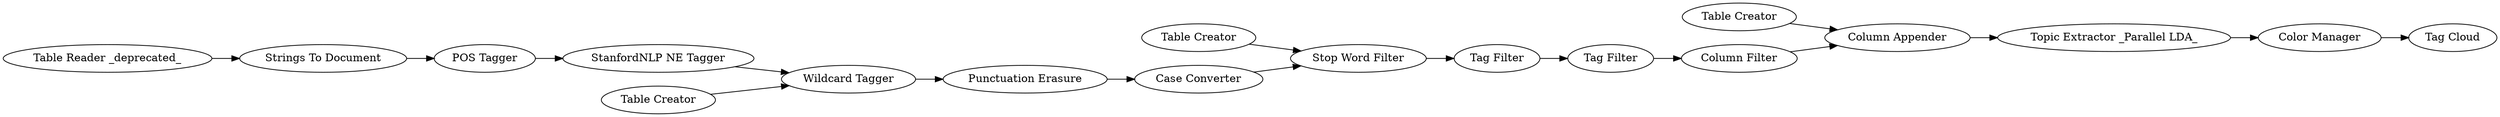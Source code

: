 digraph {
	"-848246189314033531_59" [label="Color Manager"]
	"-640064411687706668_26" [label="Tag Filter"]
	"-640064411687706668_31" [label="Tag Filter"]
	"-5064404611539826356_10" [label="Wildcard Tagger"]
	"-640064411687706668_25" [label="Table Creator"]
	"-640064411687706668_39" [label="Table Creator"]
	"-5064404611539826356_5" [label="Strings To Document"]
	"-5064404611539826356_7" [label="POS Tagger"]
	"-640064411687706668_38" [label="Column Filter"]
	"-5064404611539826356_530" [label="Table Reader _deprecated_"]
	"-640064411687706668_28" [label="Stop Word Filter"]
	"-640064411687706668_29" [label="Case Converter"]
	"-848246189314033531_60" [label="Tag Cloud"]
	"-640064411687706668_40" [label="Column Appender"]
	"-5064404611539826356_9" [label="StanfordNLP NE Tagger"]
	"-640064411687706668_27" [label="Punctuation Erasure"]
	"-848246189314033531_58" [label="Topic Extractor _Parallel LDA_"]
	"-5064404611539826356_11" [label="Table Creator"]
	"-5064404611539826356_11" -> "-5064404611539826356_10"
	"-640064411687706668_31" -> "-640064411687706668_38"
	"-5064404611539826356_7" -> "-5064404611539826356_9"
	"-5064404611539826356_10" -> "-640064411687706668_27"
	"-640064411687706668_40" -> "-848246189314033531_58"
	"-848246189314033531_58" -> "-848246189314033531_59"
	"-5064404611539826356_5" -> "-5064404611539826356_7"
	"-5064404611539826356_530" -> "-5064404611539826356_5"
	"-640064411687706668_28" -> "-640064411687706668_26"
	"-5064404611539826356_9" -> "-5064404611539826356_10"
	"-640064411687706668_29" -> "-640064411687706668_28"
	"-640064411687706668_26" -> "-640064411687706668_31"
	"-640064411687706668_39" -> "-640064411687706668_40"
	"-848246189314033531_59" -> "-848246189314033531_60"
	"-640064411687706668_27" -> "-640064411687706668_29"
	"-640064411687706668_25" -> "-640064411687706668_28"
	"-640064411687706668_38" -> "-640064411687706668_40"
	rankdir=LR
}

